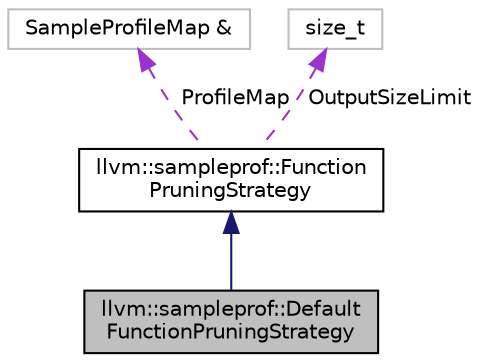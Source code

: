 digraph "llvm::sampleprof::DefaultFunctionPruningStrategy"
{
 // LATEX_PDF_SIZE
  bgcolor="transparent";
  edge [fontname="Helvetica",fontsize="10",labelfontname="Helvetica",labelfontsize="10"];
  node [fontname="Helvetica",fontsize="10",shape=record];
  Node1 [label="llvm::sampleprof::Default\lFunctionPruningStrategy",height=0.2,width=0.4,color="black", fillcolor="grey75", style="filled", fontcolor="black",tooltip=" "];
  Node2 -> Node1 [dir="back",color="midnightblue",fontsize="10",style="solid",fontname="Helvetica"];
  Node2 [label="llvm::sampleprof::Function\lPruningStrategy",height=0.2,width=0.4,color="black",URL="$classllvm_1_1sampleprof_1_1FunctionPruningStrategy.html",tooltip="When writing a profile with size limit, user may want to use a different strategy to reduce function ..."];
  Node3 -> Node2 [dir="back",color="darkorchid3",fontsize="10",style="dashed",label=" ProfileMap" ,fontname="Helvetica"];
  Node3 [label="SampleProfileMap &",height=0.2,width=0.4,color="grey75",tooltip=" "];
  Node4 -> Node2 [dir="back",color="darkorchid3",fontsize="10",style="dashed",label=" OutputSizeLimit" ,fontname="Helvetica"];
  Node4 [label="size_t",height=0.2,width=0.4,color="grey75",tooltip=" "];
}
